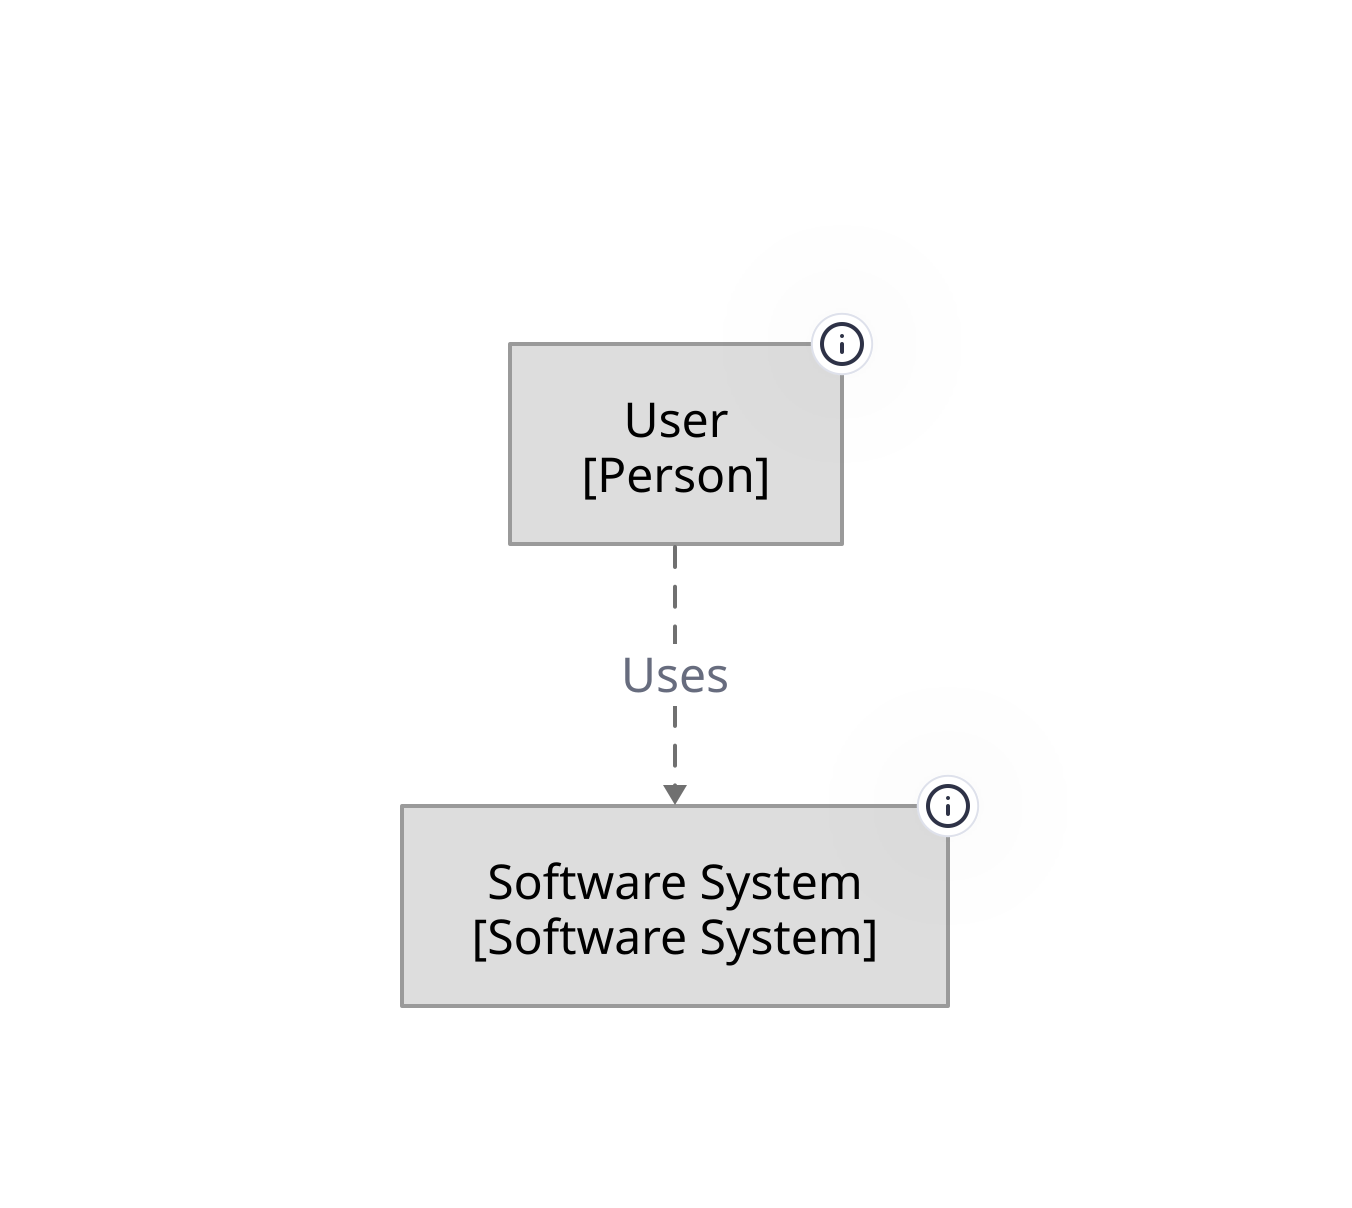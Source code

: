 title: |`md
  # Software System - System Context
`| {
  near: top-center
}
direction: down
container_1: {
  label: "User\n[Person]"
  shape: rectangle
  tooltip: "A user of my software system."
  style: {
    fill: "#dddddd"
    font-color: "#000000"
    font-size: 24
    multiple: false
    opacity: 1.0
    stroke: "#9a9a9a"
  }
}
container_2: {
  label: "Software System\n[Software System]"
  shape: rectangle
  tooltip: "My software system."
  style: {
    fill: "#dddddd"
    font-color: "#000000"
    font-size: 24
    multiple: false
    opacity: 1.0
    stroke: "#9a9a9a"
  }
}

container_1 -> container_2: {
  label: "Uses"
  style: {
    animated: true
    font-size: 24
    opacity: 1.0
    stroke: "#707070"
    stroke-width: 2
  }
}
